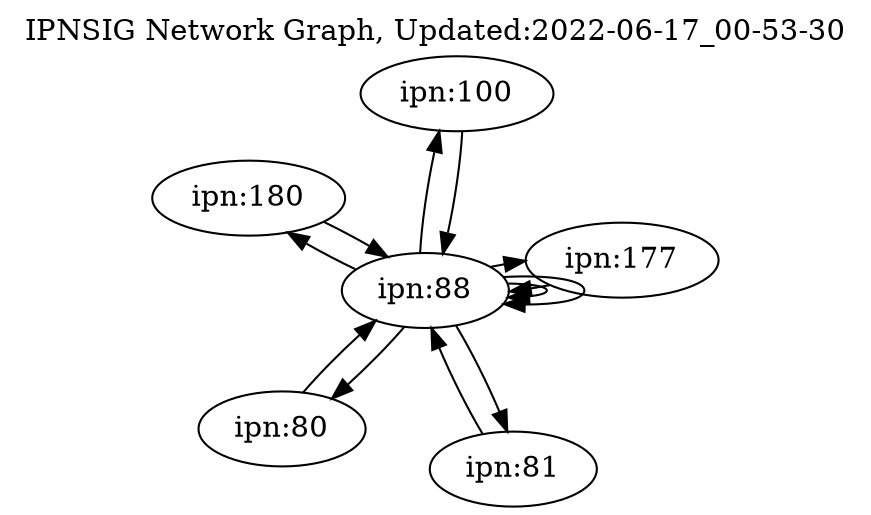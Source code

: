 digraph G { layout=neato; overlap=false;
"ipn:80" -> "ipn:88"
"ipn:81" -> "ipn:88"
"ipn:88" -> "ipn:80"
"ipn:88" -> "ipn:81"
"ipn:88" -> "ipn:88"
"ipn:88" -> "ipn:88"
"ipn:88" -> "ipn:100"
"ipn:88" -> "ipn:177"
"ipn:88" -> "ipn:180"
"ipn:100" -> "ipn:88"
"ipn:177" -> "ipn:88"
"ipn:180" -> "ipn:88"
labelloc="t"; label="IPNSIG Network Graph, Updated:2022-06-17_00-53-30"}
